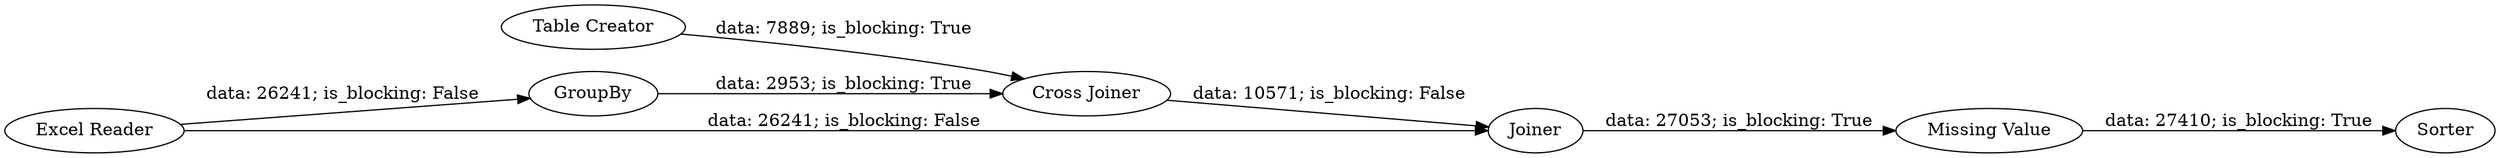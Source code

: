digraph {
	"7141366258925178195_3" [label=GroupBy]
	"7141366258925178195_5" [label=Joiner]
	"7141366258925178195_4" [label="Cross Joiner"]
	"7141366258925178195_2" [label="Excel Reader"]
	"7141366258925178195_6" [label="Missing Value"]
	"7141366258925178195_7" [label=Sorter]
	"7141366258925178195_1" [label="Table Creator"]
	"7141366258925178195_2" -> "7141366258925178195_3" [label="data: 26241; is_blocking: False"]
	"7141366258925178195_3" -> "7141366258925178195_4" [label="data: 2953; is_blocking: True"]
	"7141366258925178195_2" -> "7141366258925178195_5" [label="data: 26241; is_blocking: False"]
	"7141366258925178195_4" -> "7141366258925178195_5" [label="data: 10571; is_blocking: False"]
	"7141366258925178195_5" -> "7141366258925178195_6" [label="data: 27053; is_blocking: True"]
	"7141366258925178195_1" -> "7141366258925178195_4" [label="data: 7889; is_blocking: True"]
	"7141366258925178195_6" -> "7141366258925178195_7" [label="data: 27410; is_blocking: True"]
	rankdir=LR
}
